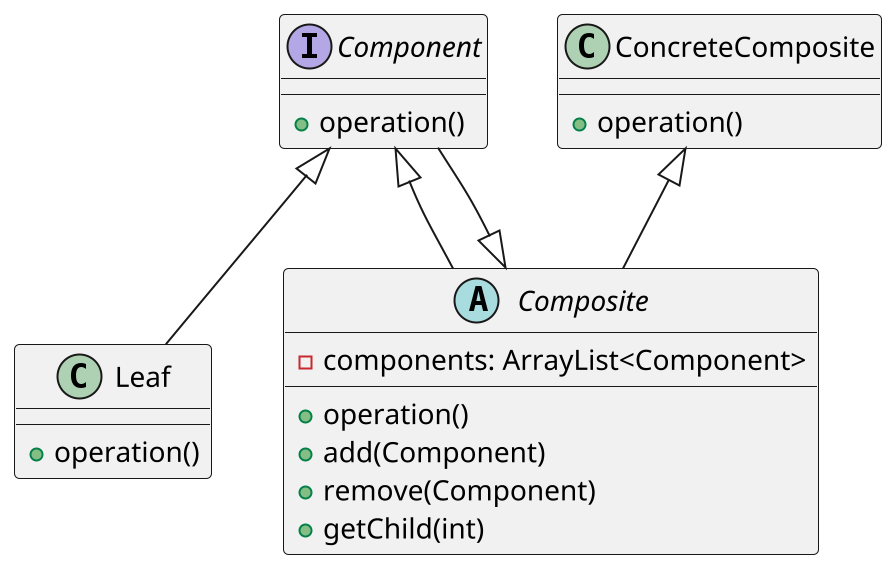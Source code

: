 @startuml

scale 2

interface Component {
  + operation()
}

class Leaf {
  + operation()
}

abstract class Composite {
  + operation()
  + add(Component)
  + remove(Component)
  + getChild(int)
  - components: ArrayList<Component>
}

class ConcreteComposite {
  + operation()
}

Component <|-- Leaf
Component <|-- Composite
Composite <|-- Component
ConcreteComposite <|-- Composite

@enduml
